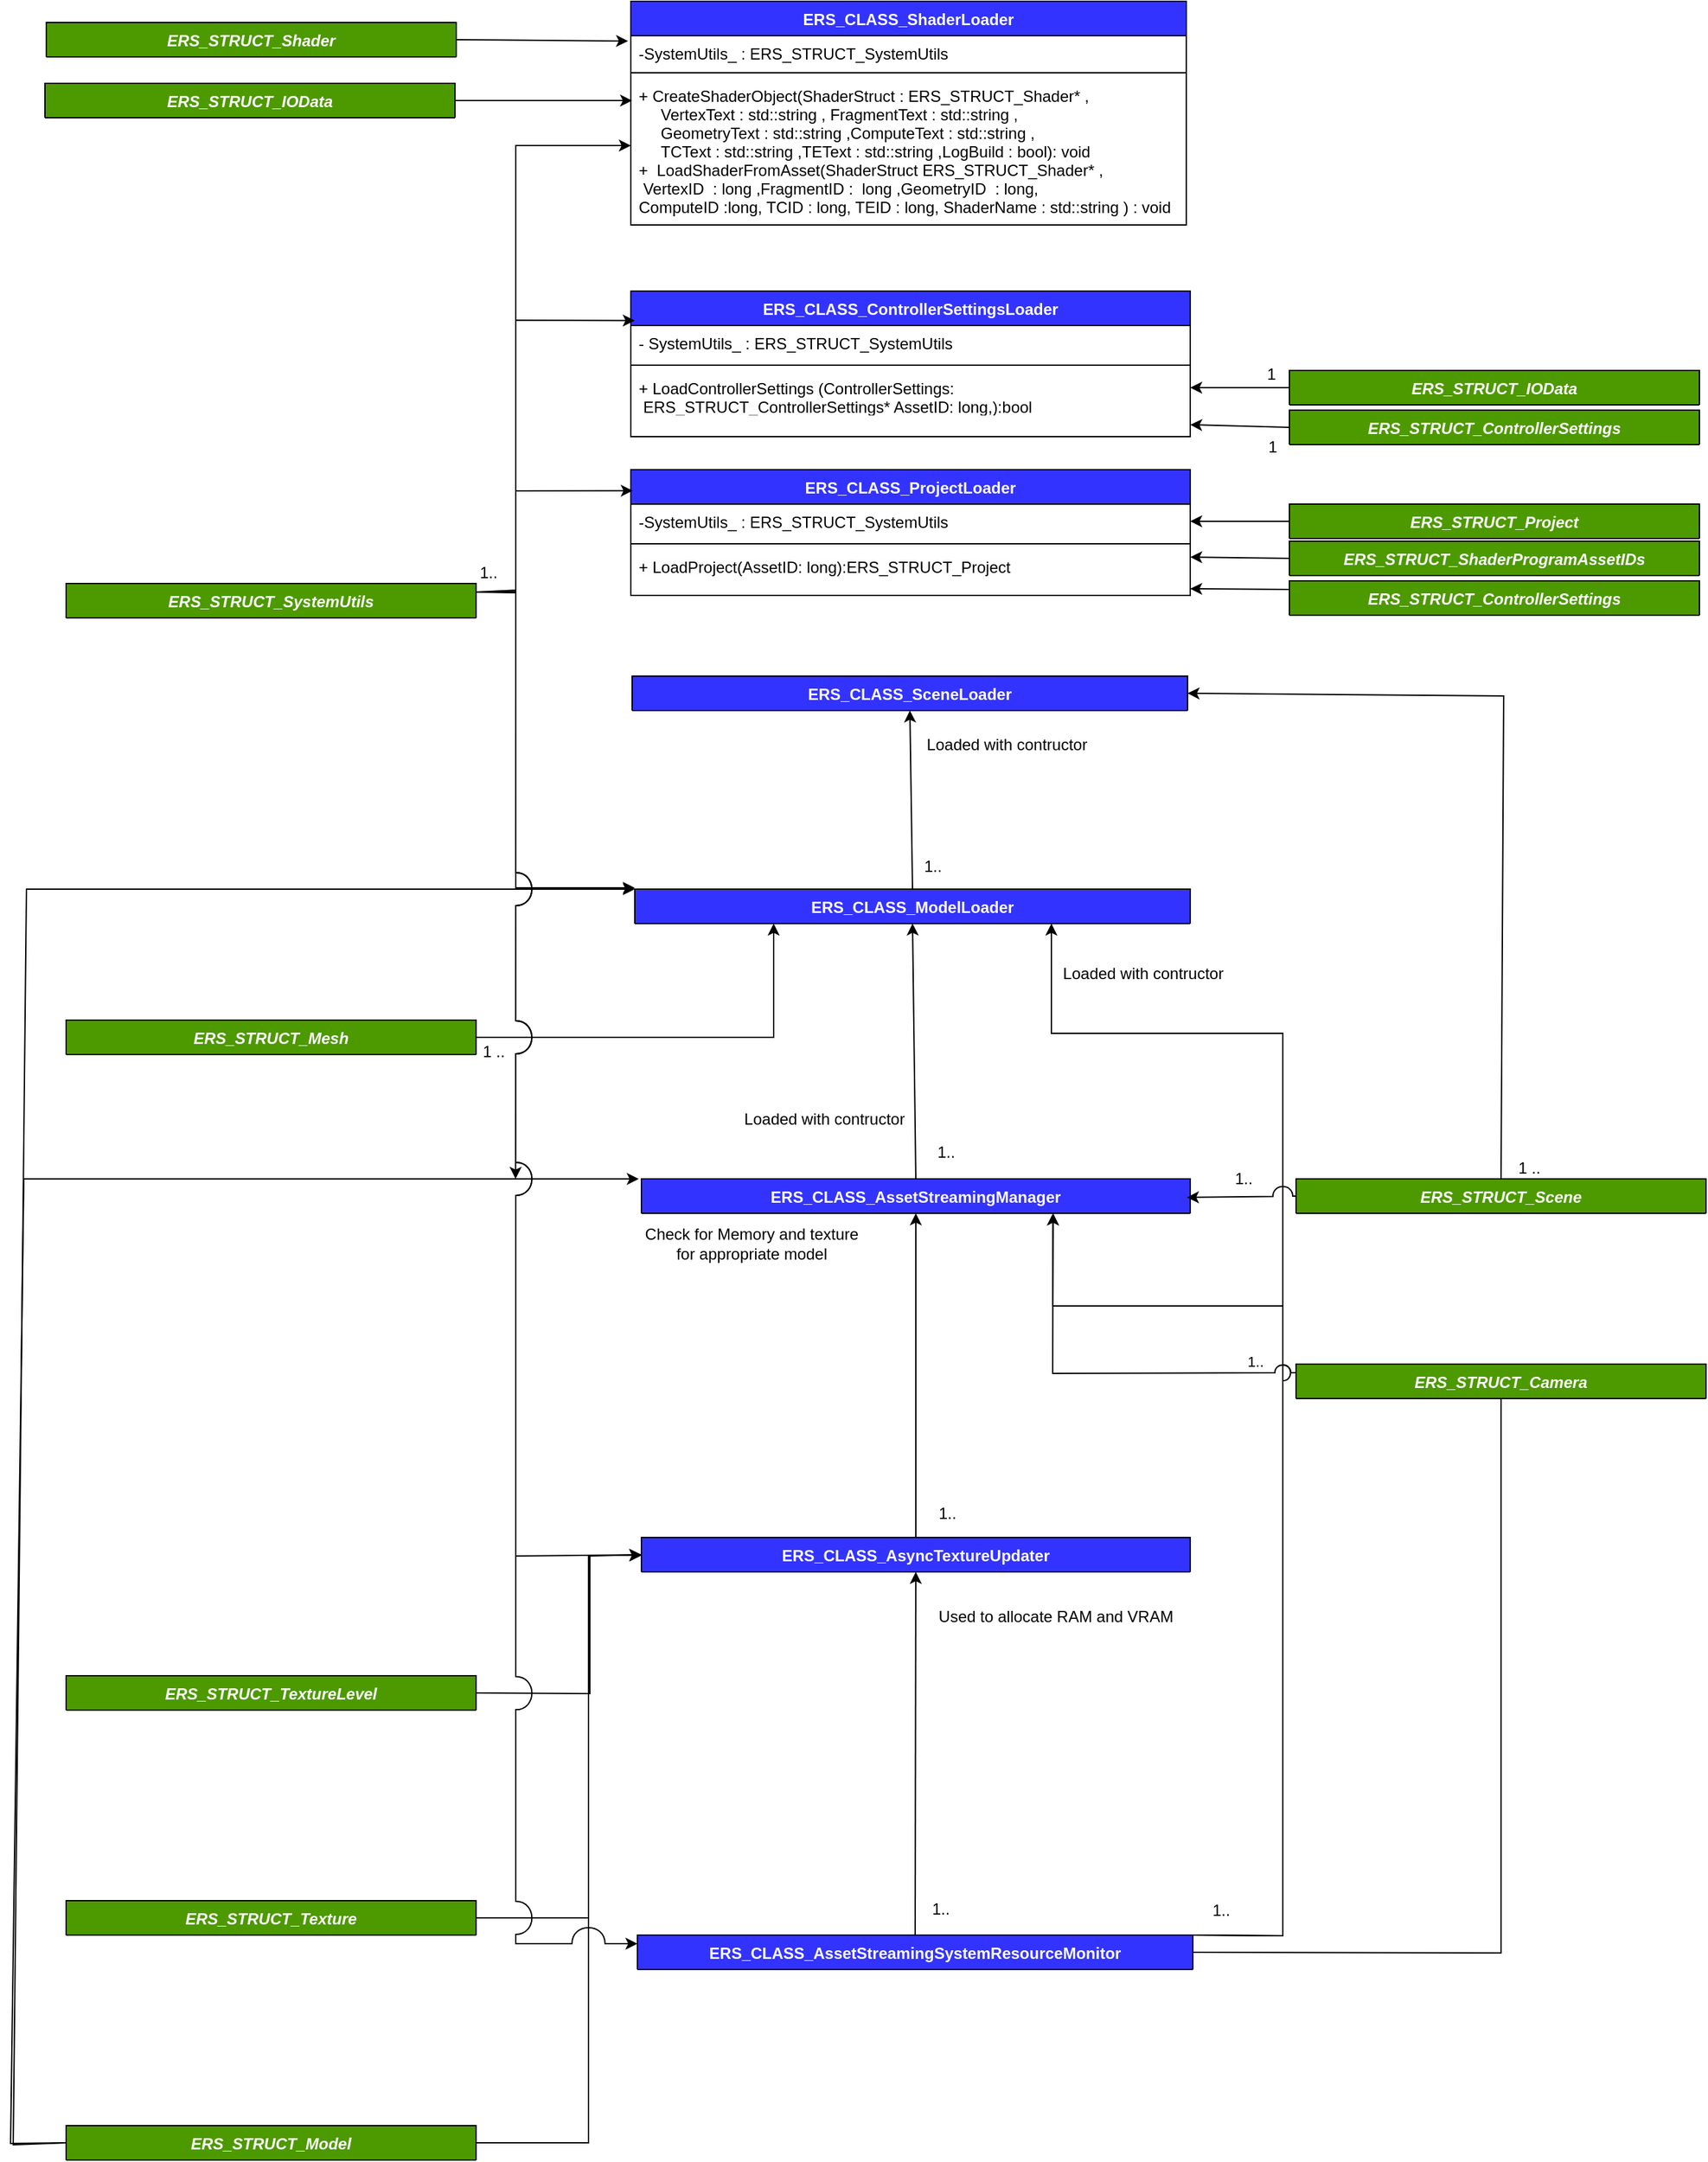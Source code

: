 <mxfile version="20.8.16" type="device"><diagram id="C5RBs43oDa-KdzZeNtuy" name="Page-1"><mxGraphModel dx="3540" dy="2039" grid="1" gridSize="1" guides="1" tooltips="1" connect="1" arrows="1" fold="1" page="1" pageScale="1" pageWidth="827" pageHeight="1169" math="0" shadow="0"><root><mxCell id="WIyWlLk6GJQsqaUBKTNV-0"/><mxCell id="WIyWlLk6GJQsqaUBKTNV-1" parent="WIyWlLk6GJQsqaUBKTNV-0"/><mxCell id="co-6TB5Vzcf5UnxPGZf6-96" style="edgeStyle=none;rounded=0;orthogonalLoop=1;jettySize=auto;html=1;exitX=1;exitY=0;exitDx=0;exitDy=0;fontColor=#ffffff;entryX=0.75;entryY=1;entryDx=0;entryDy=0;jumpStyle=arc;jumpSize=13;" edge="1" parent="WIyWlLk6GJQsqaUBKTNV-1" source="co-6TB5Vzcf5UnxPGZf6-9" target="co-6TB5Vzcf5UnxPGZf6-19"><mxGeometry relative="1" as="geometry"><mxPoint x="-560" y="-474" as="targetPoint"/><Array as="points"><mxPoint x="-640" y="302"/><mxPoint x="-640" y="-201"/><mxPoint x="-640" y="-380"/><mxPoint x="-815" y="-380"/></Array></mxGeometry></mxCell><mxCell id="co-6TB5Vzcf5UnxPGZf6-173" value="1.." style="text;html=1;align=center;verticalAlign=middle;resizable=0;points=[];autosize=1;strokeColor=none;fillColor=none;" vertex="1" parent="WIyWlLk6GJQsqaUBKTNV-1"><mxGeometry x="-921" y="-520" width="32" height="27" as="geometry"/></mxCell><mxCell id="co-6TB5Vzcf5UnxPGZf6-200" value="Loaded with contructor" style="text;html=1;align=center;verticalAlign=middle;resizable=0;points=[];autosize=1;strokeColor=none;fillColor=none;" vertex="1" parent="WIyWlLk6GJQsqaUBKTNV-1"><mxGeometry x="-919" y="-612" width="140" height="27" as="geometry"/></mxCell><mxCell id="co-6TB5Vzcf5UnxPGZf6-103" style="edgeStyle=none;rounded=0;orthogonalLoop=1;jettySize=auto;html=1;entryX=0.5;entryY=1;entryDx=0;entryDy=0;fontColor=#ffffff;exitX=0.5;exitY=0;exitDx=0;exitDy=0;" edge="1" parent="WIyWlLk6GJQsqaUBKTNV-1" source="co-6TB5Vzcf5UnxPGZf6-19" target="co-6TB5Vzcf5UnxPGZf6-23"><mxGeometry relative="1" as="geometry"><mxPoint x="-922" y="-492" as="sourcePoint"/><Array as="points"/></mxGeometry></mxCell><mxCell id="co-6TB5Vzcf5UnxPGZf6-199" value="Loaded with contructor" style="text;html=1;align=center;verticalAlign=middle;resizable=0;points=[];autosize=1;strokeColor=none;fillColor=none;" vertex="1" parent="WIyWlLk6GJQsqaUBKTNV-1"><mxGeometry x="-1057" y="-329" width="140" height="27" as="geometry"/></mxCell><mxCell id="co-6TB5Vzcf5UnxPGZf6-194" value="1.." style="text;html=1;align=center;verticalAlign=middle;resizable=0;points=[];autosize=1;strokeColor=none;fillColor=none;" vertex="1" parent="WIyWlLk6GJQsqaUBKTNV-1"><mxGeometry x="-910" y="-31" width="32" height="27" as="geometry"/></mxCell><mxCell id="co-6TB5Vzcf5UnxPGZf6-195" value="Check for Memory and texture&lt;br&gt;for appropriate model" style="text;html=1;align=center;verticalAlign=middle;resizable=0;points=[];autosize=1;strokeColor=none;fillColor=none;" vertex="1" parent="WIyWlLk6GJQsqaUBKTNV-1"><mxGeometry x="-1132" y="-242" width="180" height="42" as="geometry"/></mxCell><mxCell id="co-6TB5Vzcf5UnxPGZf6-14" value="ERS_CLASS_AsyncTextureUpdater" style="swimlane;fontStyle=1;align=center;verticalAlign=top;childLayout=stackLayout;horizontal=1;startSize=26;horizontalStack=0;resizeParent=1;resizeLast=0;collapsible=1;marginBottom=0;rounded=0;shadow=0;strokeWidth=1;fillColor=#3333FF;fontColor=#ffffff;" vertex="1" collapsed="1" parent="WIyWlLk6GJQsqaUBKTNV-1"><mxGeometry x="-1125" y="1" width="415" height="26" as="geometry"><mxRectangle x="-1125" y="1" width="430" height="910" as="alternateBounds"/></mxGeometry></mxCell><mxCell id="co-6TB5Vzcf5UnxPGZf6-15" value="- SystemUtils_ : ERS_STRUCT_SystemUtils&#10;- ResourceMonitor_ : ERS_CLASS_AssetStreamingSystemResourceMonitor* &#10;- MainThreadWindowContext_ : GLFWwindow*&#10;-  NumPusherThreads_: int&#10;-  NumLoaderThreads_: int&#10;- WorkQueueLimit_ : int&#10;- PreventDuplicateWorkItems_ : bool&#10;- PrioritizeQueueByVisualImpact_ : bool&#10;- MinRAMCutoff_ : long long unsigned int&#10;-  MinVRAMCutoff_ : long long unsigned int&#10;- TextureLoaderThreads_ : std::vector&lt;std::thread&gt;&#10;- TexturePusherThreads_ : std::vector&lt;std::thread&gt;&#10;- BlockLoaderThreads_ : std:mutex&#10;- BlockPusherThreads_ : std:mutex&#10;- StopPusherThreads_ : std::atomic_bool &#10;- StopLoaderThreads_ : std::atomic_bool &#10;- PusherThreadReady_: std::atomic_bool &#10;- LoadWorkItems : std::vector&lt;std::shared_ptr&lt;ERS_STRUCT_Model&gt;&gt;&#10;- PushWorkItems_ : std::vector&lt;std::shared_ptr&lt;ERS_STRUCT_Model&gt;&gt;   &#10;+ RAMBeingProcessed_ : std::vector&lt;bool&gt;&#10;+ VRAMBeingProcessed_ : std::vector&lt;bool&gt;&#10;+ RAMQueueString : std::string &#10;+ VRAMQueueString : std::string &#10;&#10;&#10; &#10;&#10;" style="text;align=left;verticalAlign=top;spacingLeft=4;spacingRight=4;overflow=hidden;rotatable=0;points=[[0,0.5],[1,0.5]];portConstraint=eastwest;labelBackgroundColor=default;whiteSpace=wrap;" vertex="1" parent="co-6TB5Vzcf5UnxPGZf6-14"><mxGeometry y="26" width="430" height="334" as="geometry"/></mxCell><mxCell id="co-6TB5Vzcf5UnxPGZf6-16" value="" style="line;html=1;strokeWidth=1;align=left;verticalAlign=middle;spacingTop=-1;spacingLeft=3;spacingRight=3;rotatable=0;labelPosition=right;points=[];portConstraint=eastwest;" vertex="1" parent="co-6TB5Vzcf5UnxPGZf6-14"><mxGeometry y="360" width="430" height="20" as="geometry"/></mxCell><mxCell id="co-6TB5Vzcf5UnxPGZf6-17" value="-     TexturePusherThread(Index : int) : void &#10;-     TextureLoaderThread(Index : int) : void &#10;-   FreeVRAMAllocation( &amp;Level :ERS_STRUCT_TextureLevel): void&#10;-   FreeRAMAllocation( &amp;Level :ERS_STRUCT_TextureLevel): void&#10;-  LoadImageDataRAM( TextureERS_STRUCT_Texture*, Level :int , &#10;   LogEnable :bool ) : bool &#10;-UnloadImageDataRAM( TextureERS_STRUCT_Texture*&#10;, Level :int , LogEnable :bool ) : bool &#10;- LoadImageDataVRAM( TextureERS_STRUCT_Texture*&#10;, Level :int , LogEnable :bool ) : bool &#10;- UnloadImageDataVRAM( TextureERS_STRUCT_Texture*&#10;, Level :int , LogEnable :bool ) : bool&#10;-  ProcessLoadWorkItem(Model : ERS_STRUCT_Model* ) : void&#10;-  ProcessPushWorkItem(Model : ERS_STRUCT_Model* ) : void&#10;-  SetLevelRAM(ModelERS_STRUCT_Model* , LogEnablebool ) : void&#10;-  SetLevelVRAM(ModelERS_STRUCT_Model* , LogEnablebool ) : void&#10;-  ProcessVRAMUpdate(Index:int ,Scene :ERS_STRUCT_Scene* ) : void &#10;-  ProcessRAMUpdate(Index:int ,Scene :ERS_STRUCT_Scene* ) : void &#10;+ QueuePanic() : void &#10;+ SortModels(Scene ERS_STRUCT_Scene* ) : void &#10;+ GetNumLoaderThreads() : int &#10;+  GetNumStreamerThreads() : int&#10;+  SetNumLoaderThreads(NumThreads:int ) : void &#10;+  SetNumStreamerThreads(NumThreads :int ) : void &#10;+  SetupPusherThreads() : void&#10;+ SetupLoaderThreads() : void &#10;+  TeardownPusherThreads() : void&#10;+ TeardownLoaderThreads() : void&#10;+ GetQueueLimit() : int&#10;+ SetQueueLimit(int QueueLimit) : void&#10;+GetDupeQueueEntryPrevention() : bool&#10;+ SetDupeQueueEntryPrevention(bool State) : void&#10;+ GetWorkQueuePrioritization() : bool&#10;+ SetDupeQueueEntryPreventi(bool State) : void&#10;+ GetQueuePrioritizationEnabled() : bool&#10;+ SetQueuePrioritizationEnabled(bool State) : void&#10;&#10;&#10;&#10;&#10; &#10; &#10;&#10; &#10;&#10;&#10;" style="text;align=left;verticalAlign=top;spacingLeft=4;spacingRight=4;overflow=hidden;rotatable=0;points=[[0,0.5],[1,0.5]];portConstraint=eastwest;" vertex="1" parent="co-6TB5Vzcf5UnxPGZf6-14"><mxGeometry y="380" width="430" height="530" as="geometry"/></mxCell><mxCell id="co-6TB5Vzcf5UnxPGZf6-191" value="Used to allocate RAM and VRAM" style="text;html=1;align=center;verticalAlign=middle;resizable=0;points=[];autosize=1;strokeColor=none;fillColor=none;" vertex="1" parent="WIyWlLk6GJQsqaUBKTNV-1"><mxGeometry x="-910" y="47" width="196" height="27" as="geometry"/></mxCell><mxCell id="co-6TB5Vzcf5UnxPGZf6-109" style="edgeStyle=none;rounded=0;orthogonalLoop=1;jettySize=auto;html=1;exitX=0;exitY=0.25;exitDx=0;exitDy=0;entryX=0.75;entryY=1;entryDx=0;entryDy=0;fontColor=#ffffff;startArrow=none;jumpStyle=arc;jumpSize=12;" edge="1" parent="WIyWlLk6GJQsqaUBKTNV-1" source="co-6TB5Vzcf5UnxPGZf6-62" target="co-6TB5Vzcf5UnxPGZf6-5"><mxGeometry relative="1" as="geometry"><Array as="points"><mxPoint x="-814" y="-123"/></Array></mxGeometry></mxCell><mxCell id="co-6TB5Vzcf5UnxPGZf6-181" value="1.." style="edgeLabel;html=1;align=center;verticalAlign=middle;resizable=0;points=[];" vertex="1" connectable="0" parent="co-6TB5Vzcf5UnxPGZf6-109"><mxGeometry x="-0.797" y="-9" relative="1" as="geometry"><mxPoint as="offset"/></mxGeometry></mxCell><mxCell id="co-6TB5Vzcf5UnxPGZf6-193" style="edgeStyle=none;rounded=0;orthogonalLoop=1;jettySize=auto;html=1;exitX=1;exitY=0;exitDx=0;exitDy=0;entryX=0.75;entryY=1;entryDx=0;entryDy=0;jumpStyle=arc;jumpSize=12;" edge="1" parent="WIyWlLk6GJQsqaUBKTNV-1" source="co-6TB5Vzcf5UnxPGZf6-9" target="co-6TB5Vzcf5UnxPGZf6-5"><mxGeometry relative="1" as="geometry"><Array as="points"><mxPoint x="-640" y="302"/><mxPoint x="-640" y="-174"/><mxPoint x="-814" y="-174"/></Array></mxGeometry></mxCell><mxCell id="co-6TB5Vzcf5UnxPGZf6-110" style="edgeStyle=none;rounded=0;orthogonalLoop=1;jettySize=auto;html=1;exitX=0.5;exitY=0;exitDx=0;exitDy=0;entryX=0.5;entryY=1;entryDx=0;entryDy=0;fontColor=#ffffff;" edge="1" parent="WIyWlLk6GJQsqaUBKTNV-1" source="co-6TB5Vzcf5UnxPGZf6-14" target="co-6TB5Vzcf5UnxPGZf6-5"><mxGeometry relative="1" as="geometry"/></mxCell><mxCell id="co-6TB5Vzcf5UnxPGZf6-112" style="edgeStyle=none;rounded=0;orthogonalLoop=1;jettySize=auto;html=1;exitX=0.5;exitY=0;exitDx=0;exitDy=0;fontColor=#ffffff;" edge="1" parent="WIyWlLk6GJQsqaUBKTNV-1" source="co-6TB5Vzcf5UnxPGZf6-9" target="co-6TB5Vzcf5UnxPGZf6-14"><mxGeometry relative="1" as="geometry"/></mxCell><mxCell id="co-6TB5Vzcf5UnxPGZf6-9" value="ERS_CLASS_AssetStreamingSystemResourceMonitor" style="swimlane;fontStyle=1;align=center;verticalAlign=top;childLayout=stackLayout;horizontal=1;startSize=26;horizontalStack=0;resizeParent=1;resizeLast=0;collapsible=1;marginBottom=0;rounded=0;shadow=0;strokeWidth=1;fillColor=#3333FF;fontColor=#ffffff;" vertex="1" collapsed="1" parent="WIyWlLk6GJQsqaUBKTNV-1"><mxGeometry x="-1128" y="301.5" width="420" height="26" as="geometry"><mxRectangle x="-1128" y="301.5" width="420" height="270" as="alternateBounds"/></mxGeometry></mxCell><mxCell id="co-6TB5Vzcf5UnxPGZf6-10" value="- SystemUtils_ : ERS_STRUCT_SystemUtils&#10;- BlockUpdates_ : std::mutex&#10;-  TotalSystemRAM_ : unsigned long long&#10;-  TotalSystemVRAM_ : unsigned long long&#10;-  UsedSystemRAM_ : unsigned long long&#10;-  UsedSystemVRAM_ : unsigned long long&#10;" style="text;align=left;verticalAlign=top;spacingLeft=4;spacingRight=4;overflow=hidden;rotatable=0;points=[[0,0.5],[1,0.5]];portConstraint=eastwest;labelBackgroundColor=default;" vertex="1" parent="co-6TB5Vzcf5UnxPGZf6-9"><mxGeometry y="26" width="420" height="94" as="geometry"/></mxCell><mxCell id="co-6TB5Vzcf5UnxPGZf6-11" value="" style="line;html=1;strokeWidth=1;align=left;verticalAlign=middle;spacingTop=-1;spacingLeft=3;spacingRight=3;rotatable=0;labelPosition=right;points=[];portConstraint=eastwest;" vertex="1" parent="co-6TB5Vzcf5UnxPGZf6-9"><mxGeometry y="120" width="420" height="8" as="geometry"/></mxCell><mxCell id="co-6TB5Vzcf5UnxPGZf6-12" value="+ TextureFitsInVRAMBudget( NumberBytes :unsigned long) : bool&#10;+ SetTextureVRAMBudget(NewTextureVRAMBudget :unsigned long ) : void&#10;+ AllocateTextureVRAMFromBudget(Size :unsigned long ) : void &#10;+ DeallocateTextureVRAMFromBudget(Size: unsigned long ): void &#10;+ TextureFitsInRAMBudget( NumberBytes :unsigned long) : bool&#10;+ SetTextureRAMBudget(NewTextureVRAMBudget :unsigned long ) : void&#10;+ AllocateTextureRAMFromBudget(Size :unsigned long ) : void &#10;+ DeallocateTextureRAMFromBudget(Size: unsigned long ): void &#10;+  UpdateTotals() : void&#10; " style="text;align=left;verticalAlign=top;spacingLeft=4;spacingRight=4;overflow=hidden;rotatable=0;points=[[0,0.5],[1,0.5]];portConstraint=eastwest;labelBackgroundColor=default;" vertex="1" parent="co-6TB5Vzcf5UnxPGZf6-9"><mxGeometry y="128" width="420" height="142" as="geometry"/></mxCell><mxCell id="co-6TB5Vzcf5UnxPGZf6-196" style="edgeStyle=none;rounded=0;jumpStyle=arc;jumpSize=12;orthogonalLoop=1;jettySize=auto;html=1;exitX=0.5;exitY=0;exitDx=0;exitDy=0;entryX=0.5;entryY=1;entryDx=0;entryDy=0;" edge="1" parent="WIyWlLk6GJQsqaUBKTNV-1" source="co-6TB5Vzcf5UnxPGZf6-5" target="co-6TB5Vzcf5UnxPGZf6-19"><mxGeometry relative="1" as="geometry"/></mxCell><mxCell id="co-6TB5Vzcf5UnxPGZf6-5" value="ERS_CLASS_AssetStreamingManager" style="swimlane;fontStyle=1;align=center;verticalAlign=top;childLayout=stackLayout;horizontal=1;startSize=26;horizontalStack=0;resizeParent=1;resizeLast=0;collapsible=1;marginBottom=0;rounded=0;shadow=0;strokeWidth=1;fillColor=#3333FF;fontColor=#ffffff;" vertex="1" collapsed="1" parent="WIyWlLk6GJQsqaUBKTNV-1"><mxGeometry x="-1125" y="-270" width="415" height="26" as="geometry"><mxRectangle x="-1125" y="-270" width="460" height="630" as="alternateBounds"/></mxGeometry></mxCell><mxCell id="co-6TB5Vzcf5UnxPGZf6-6" value="- CurrentScene_:  ERS_STRUCT_Scene*&#10;- HasSceneChanged_: bool&#10;- Cameras_ : std::vector&lt;ERS_STRUCT_Camera*&gt; &#10;- SystemUtils_ : ERS_STRUCT_SystemUtils* &#10;- SceneSortingThread_ : std::thread &#10;- SortingThreadMutex_ : std::mutex &#10;-  SortingThreadShouldExit_ : bool &#10;+ DistanceCutoffVRAM_ : float&#10;+ DistanceCutoffRAM_ : float&#10;+ UseQuadraticDistanceRolloff_ :bool &#10;+ QuadraticDistanceComponent_ : float &#10;+ LinearDistanceComponent_ : float&#10;+ ConstantDistanceComponent_ : float&#10;+ MinLOD_ : int&#10;+ MaxLOD_ : int&#10;+ MaxTextureResolution : int&#10;+ ResourceMonitor : std::unique_ptr&lt;ERS_CLASS_AssetStreamingSystemResourceMonitor&gt; &#10;+ AsyncTextureUpdater_ : std::unique_ptr&lt;ERS_CLASS_AsyncTextureUpdater&gt; " style="text;align=left;verticalAlign=top;spacingLeft=4;spacingRight=4;overflow=hidden;rotatable=0;points=[[0,0.5],[1,0.5]];portConstraint=eastwest;labelBackgroundColor=default;" vertex="1" parent="co-6TB5Vzcf5UnxPGZf6-5"><mxGeometry y="26" width="460" height="264" as="geometry"/></mxCell><mxCell id="co-6TB5Vzcf5UnxPGZf6-7" value="" style="line;html=1;strokeWidth=1;align=left;verticalAlign=middle;spacingTop=-1;spacingLeft=3;spacingRight=3;rotatable=0;labelPosition=right;points=[];portConstraint=eastwest;" vertex="1" parent="co-6TB5Vzcf5UnxPGZf6-5"><mxGeometry y="290" width="460" height="8" as="geometry"/></mxCell><mxCell id="co-6TB5Vzcf5UnxPGZf6-8" value="- WorkerThread() : void &#10;-  CheckHardwareLimitations(ERS_STRUCT_Scene* Scene) : void &#10;-  SortModelsByDistanceFromCamera(Scene: ERS_STRUCT_Scene* ,&#10; Camera:ERS_STRUCT_Camera*) : std::vector&lt;std::pair&lt;float, unsigned int&gt;&gt;&#10;- SortModelsByDistanceFromCameras(Scene:ERS_STRUCT_Scene*, Cameras :&#10;std::vector&lt;ERS_STRUCT_Camera*&gt;): std::vector&lt;std::vector&lt;std::pair&lt;float,  unsigned int&gt;&gt;&gt;&#10;-  CalculateCameraMaxUpdates(NumberMaxUpdates :int ,&#10;Cameras : std::vector&lt;ERS_STRUCT_Camera*&gt; ) : std::map&lt;unsigned int, int&gt; &#10;- CreateListOfModelsToLoadNextLevelToVRAM( CameraUpdatesQuota:std::map&lt;unsigned int,&#10; int&gt;,Scene : ERS_STRUCT_Scene* ,DistancesFromCamera : std::vector&lt;std::map&lt;float, unsigned int&gt;&gt; &#10;):  std::vector&lt;ERS_STRUCT_Model*&gt;   &#10;- CreateListOfModelsToLoadNextLevelToRAM( CameraUpdatesQuota:std::map&lt;unsigned int,&#10; int&gt;,Scene : ERS_STRUCT_Scene* ,DistancesFromCamera : std::vector&lt;std::map&lt;float, unsigned int&gt;&gt; &#10;):  std::vector&lt;ERS_STRUCT_Model*&gt;   &#10;- SortSceneModels( CameraUpdatesQuota :std::map&lt;unsigned int, int&gt;&#10;,std::vector&lt;std::vector&lt;std::pair&lt;float,  DistancesFromCameraunsigned int&gt;&gt;&gt;&#10;,Scene :ERS_STRUCT_Scene* ) : void &#10;+  SetupTextureStreamer( Window:GLFWwindow*) : void&#10;+  SetCurrentScene( CurrentScene :ERS_STRUCT_Scene*) : void &#10;+  PreloadScene(Scene :ERS_STRUCT_Scene* ) : void &#10;+  SetCameraStructs( Cameras : std::vector&lt;ERS_STRUCT_Camera*&gt;) : void &#10;+  UpdateSceneStreamingQueue( Scene :ERS_STRUCT_Scene*&#10;,  Cameras :std::vector&lt;ERS_STRUCT_Camera*&gt;) : void &#10;&#10;&#10;&#10;&#10;&#10;&#10;" style="text;align=left;verticalAlign=top;spacingLeft=4;spacingRight=4;overflow=hidden;rotatable=0;points=[[0,0.5],[1,0.5]];portConstraint=eastwest;labelBackgroundColor=default;" vertex="1" parent="co-6TB5Vzcf5UnxPGZf6-5"><mxGeometry y="298" width="460" height="332" as="geometry"/></mxCell><mxCell id="zkfFHV4jXpPFQw0GAbJ--0" value="ERS_CLASS_ControllerSettingsLoader" style="swimlane;fontStyle=1;align=center;verticalAlign=top;childLayout=stackLayout;horizontal=1;startSize=26;horizontalStack=0;resizeParent=1;resizeLast=0;collapsible=1;marginBottom=0;rounded=0;shadow=0;strokeWidth=1;fillColor=#3333FF;fontColor=#ffffff;" parent="WIyWlLk6GJQsqaUBKTNV-1" vertex="1"><mxGeometry x="-1133" y="-941" width="423" height="110" as="geometry"><mxRectangle y="105" width="280" height="26" as="alternateBounds"/></mxGeometry></mxCell><mxCell id="zkfFHV4jXpPFQw0GAbJ--1" value="- SystemUtils_ : ERS_STRUCT_SystemUtils" style="text;align=left;verticalAlign=top;spacingLeft=4;spacingRight=4;overflow=hidden;rotatable=0;points=[[0,0.5],[1,0.5]];portConstraint=eastwest;" parent="zkfFHV4jXpPFQw0GAbJ--0" vertex="1"><mxGeometry y="26" width="423" height="26" as="geometry"/></mxCell><mxCell id="zkfFHV4jXpPFQw0GAbJ--4" value="" style="line;html=1;strokeWidth=1;align=left;verticalAlign=middle;spacingTop=-1;spacingLeft=3;spacingRight=3;rotatable=0;labelPosition=right;points=[];portConstraint=eastwest;" parent="zkfFHV4jXpPFQw0GAbJ--0" vertex="1"><mxGeometry y="52" width="423" height="8" as="geometry"/></mxCell><mxCell id="zkfFHV4jXpPFQw0GAbJ--5" value="+ LoadControllerSettings (ControllerSettings:&#10; ERS_STRUCT_ControllerSettings* AssetID: long,):bool" style="text;align=left;verticalAlign=top;spacingLeft=4;spacingRight=4;overflow=hidden;rotatable=0;points=[[0,0.5],[1,0.5]];portConstraint=eastwest;" parent="zkfFHV4jXpPFQw0GAbJ--0" vertex="1"><mxGeometry y="60" width="423" height="30" as="geometry"/></mxCell><mxCell id="co-6TB5Vzcf5UnxPGZf6-1" value="ERS_CLASS_ProjectLoader" style="swimlane;fontStyle=1;align=center;verticalAlign=top;childLayout=stackLayout;horizontal=1;startSize=26;horizontalStack=0;resizeParent=1;resizeLast=0;collapsible=1;marginBottom=0;rounded=0;shadow=0;strokeWidth=1;fillColor=#3333FF;fontColor=#ffffff;" vertex="1" parent="WIyWlLk6GJQsqaUBKTNV-1"><mxGeometry x="-1133" y="-806" width="423" height="95" as="geometry"><mxRectangle x="557" y="130" width="270" height="26" as="alternateBounds"/></mxGeometry></mxCell><mxCell id="co-6TB5Vzcf5UnxPGZf6-2" value="-SystemUtils_ : ERS_STRUCT_SystemUtils" style="text;align=left;verticalAlign=top;spacingLeft=4;spacingRight=4;overflow=hidden;rotatable=0;points=[[0,0.5],[1,0.5]];portConstraint=eastwest;labelBackgroundColor=default;" vertex="1" parent="co-6TB5Vzcf5UnxPGZf6-1"><mxGeometry y="26" width="423" height="26" as="geometry"/></mxCell><mxCell id="co-6TB5Vzcf5UnxPGZf6-3" value="" style="line;html=1;strokeWidth=1;align=left;verticalAlign=middle;spacingTop=-1;spacingLeft=3;spacingRight=3;rotatable=0;labelPosition=right;points=[];portConstraint=eastwest;" vertex="1" parent="co-6TB5Vzcf5UnxPGZf6-1"><mxGeometry y="52" width="423" height="8" as="geometry"/></mxCell><mxCell id="co-6TB5Vzcf5UnxPGZf6-4" value="+ LoadProject(AssetID: long):ERS_STRUCT_Project" style="text;align=left;verticalAlign=top;spacingLeft=4;spacingRight=4;overflow=hidden;rotatable=0;points=[[0,0.5],[1,0.5]];portConstraint=eastwest;labelBackgroundColor=#fefefe;" vertex="1" parent="co-6TB5Vzcf5UnxPGZf6-1"><mxGeometry y="60" width="423" height="20" as="geometry"/></mxCell><mxCell id="co-6TB5Vzcf5UnxPGZf6-27" value="ERS_CLASS_ShaderLoader" style="swimlane;fontStyle=1;align=center;verticalAlign=top;childLayout=stackLayout;horizontal=1;startSize=26;horizontalStack=0;resizeParent=1;resizeLast=0;collapsible=1;marginBottom=0;rounded=0;shadow=0;strokeWidth=1;fillColor=#3333FF;fontColor=#ffffff;" vertex="1" parent="WIyWlLk6GJQsqaUBKTNV-1"><mxGeometry x="-1133" y="-1160" width="420" height="169" as="geometry"><mxRectangle x="-1133" y="-1160" width="245" height="26" as="alternateBounds"/></mxGeometry></mxCell><mxCell id="co-6TB5Vzcf5UnxPGZf6-28" value="-SystemUtils_ : ERS_STRUCT_SystemUtils " style="text;align=left;verticalAlign=top;spacingLeft=4;spacingRight=4;overflow=hidden;rotatable=0;points=[[0,0.5],[1,0.5]];portConstraint=eastwest;labelBackgroundColor=default;" vertex="1" parent="co-6TB5Vzcf5UnxPGZf6-27"><mxGeometry y="26" width="420" height="24" as="geometry"/></mxCell><mxCell id="co-6TB5Vzcf5UnxPGZf6-29" value="" style="line;html=1;strokeWidth=1;align=left;verticalAlign=middle;spacingTop=-1;spacingLeft=3;spacingRight=3;rotatable=0;labelPosition=right;points=[];portConstraint=eastwest;" vertex="1" parent="co-6TB5Vzcf5UnxPGZf6-27"><mxGeometry y="50" width="420" height="8" as="geometry"/></mxCell><mxCell id="co-6TB5Vzcf5UnxPGZf6-30" value="+ CreateShaderObject(ShaderStruct : ERS_STRUCT_Shader* , &#10;     VertexText : std::string , FragmentText : std::string , &#10;     GeometryText : std::string ,ComputeText : std::string , &#10;     TCText : std::string ,TEText : std::string ,LogBuild : bool): void &#10;+  LoadShaderFromAsset(ShaderStruct ERS_STRUCT_Shader* , &#10; VertexID  : long ,FragmentID :  long ,GeometryID  : long, &#10;ComputeID :long, TCID : long, TEID : long, ShaderName : std::string ) : void &#10;" style="text;align=left;verticalAlign=top;spacingLeft=4;spacingRight=4;overflow=hidden;rotatable=0;points=[[0,0.5],[1,0.5]];portConstraint=eastwest;labelBackgroundColor=default;" vertex="1" parent="co-6TB5Vzcf5UnxPGZf6-27"><mxGeometry y="58" width="420" height="102" as="geometry"/></mxCell><mxCell id="co-6TB5Vzcf5UnxPGZf6-100" style="edgeStyle=none;rounded=0;orthogonalLoop=1;jettySize=auto;html=1;exitX=1;exitY=0.25;exitDx=0;exitDy=0;entryX=0;entryY=0.5;entryDx=0;entryDy=0;fontColor=#ffffff;" edge="1" parent="WIyWlLk6GJQsqaUBKTNV-1" source="co-6TB5Vzcf5UnxPGZf6-36" target="co-6TB5Vzcf5UnxPGZf6-30"><mxGeometry relative="1" as="geometry"><Array as="points"><mxPoint x="-1220" y="-714"/><mxPoint x="-1220" y="-880"/><mxPoint x="-1220" y="-1051"/></Array></mxGeometry></mxCell><mxCell id="co-6TB5Vzcf5UnxPGZf6-115" style="edgeStyle=none;rounded=0;orthogonalLoop=1;jettySize=auto;html=1;exitX=1;exitY=0.25;exitDx=0;exitDy=0;entryX=0.007;entryY=-0.143;entryDx=0;entryDy=0;entryPerimeter=0;fontColor=#ffffff;" edge="1" parent="WIyWlLk6GJQsqaUBKTNV-1" source="co-6TB5Vzcf5UnxPGZf6-36" target="zkfFHV4jXpPFQw0GAbJ--1"><mxGeometry relative="1" as="geometry"><Array as="points"><mxPoint x="-1220" y="-715"/><mxPoint x="-1220" y="-919"/></Array></mxGeometry></mxCell><mxCell id="co-6TB5Vzcf5UnxPGZf6-121" style="edgeStyle=none;rounded=0;jumpStyle=none;jumpSize=25;orthogonalLoop=1;jettySize=auto;html=1;exitX=1;exitY=0.25;exitDx=0;exitDy=0;entryX=-0.131;entryY=0.162;entryDx=0;entryDy=0;entryPerimeter=0;fontColor=#ffffff;" edge="1" parent="WIyWlLk6GJQsqaUBKTNV-1" source="co-6TB5Vzcf5UnxPGZf6-36"><mxGeometry relative="1" as="geometry"><mxPoint x="-1131.55" y="-790.14" as="targetPoint"/><Array as="points"><mxPoint x="-1220" y="-713"/><mxPoint x="-1220" y="-790"/></Array></mxGeometry></mxCell><mxCell id="co-6TB5Vzcf5UnxPGZf6-36" value="ERS_STRUCT_SystemUtils" style="swimlane;fontStyle=3;align=center;verticalAlign=top;childLayout=stackLayout;horizontal=1;startSize=26;horizontalStack=0;resizeParent=1;resizeLast=0;collapsible=1;marginBottom=0;rounded=0;shadow=0;strokeWidth=1;fillColor=#4D9900;fontColor=#ffffff;" vertex="1" collapsed="1" parent="WIyWlLk6GJQsqaUBKTNV-1"><mxGeometry x="-1560" y="-720" width="310" height="26" as="geometry"><mxRectangle x="280" y="10" width="310" height="40" as="alternateBounds"/></mxGeometry></mxCell><mxCell id="co-6TB5Vzcf5UnxPGZf6-38" value="" style="line;html=1;strokeWidth=1;align=left;verticalAlign=middle;spacingTop=-1;spacingLeft=3;spacingRight=3;rotatable=0;labelPosition=right;points=[];portConstraint=eastwest;" vertex="1" parent="co-6TB5Vzcf5UnxPGZf6-36"><mxGeometry y="26" width="310" height="8" as="geometry"/></mxCell><mxCell id="co-6TB5Vzcf5UnxPGZf6-93" style="edgeStyle=none;rounded=0;orthogonalLoop=1;jettySize=auto;html=1;exitX=1;exitY=0.5;exitDx=0;exitDy=0;fontColor=#ffffff;" edge="1" parent="WIyWlLk6GJQsqaUBKTNV-1" source="co-6TB5Vzcf5UnxPGZf6-64"><mxGeometry relative="1" as="geometry"><mxPoint x="-1224" y="458.5" as="sourcePoint"/><mxPoint x="-1125" y="14.5" as="targetPoint"/><Array as="points"><mxPoint x="-1165" y="458.5"/><mxPoint x="-1165" y="14.5"/></Array></mxGeometry></mxCell><mxCell id="co-6TB5Vzcf5UnxPGZf6-105" style="edgeStyle=none;rounded=0;orthogonalLoop=1;jettySize=auto;html=1;exitX=0;exitY=0.5;exitDx=0;exitDy=0;entryX=0;entryY=0;entryDx=0;entryDy=0;fontColor=#ffffff;" edge="1" parent="WIyWlLk6GJQsqaUBKTNV-1" source="co-6TB5Vzcf5UnxPGZf6-64" target="co-6TB5Vzcf5UnxPGZf6-19"><mxGeometry relative="1" as="geometry"><Array as="points"><mxPoint x="-1600" y="460"/><mxPoint x="-1590" y="-489"/></Array></mxGeometry></mxCell><mxCell id="co-6TB5Vzcf5UnxPGZf6-111" style="edgeStyle=none;rounded=0;orthogonalLoop=1;jettySize=auto;html=1;exitX=0;exitY=0.5;exitDx=0;exitDy=0;entryX=0;entryY=0;entryDx=0;entryDy=0;fontColor=#ffffff;" edge="1" parent="WIyWlLk6GJQsqaUBKTNV-1"><mxGeometry relative="1" as="geometry"><mxPoint x="-1562" y="458.5" as="sourcePoint"/><mxPoint x="-1127" y="-270" as="targetPoint"/><Array as="points"><mxPoint x="-1602" y="459"/><mxPoint x="-1592" y="-270"/></Array></mxGeometry></mxCell><mxCell id="co-6TB5Vzcf5UnxPGZf6-64" value="ERS_STRUCT_Model" style="swimlane;fontStyle=3;align=center;verticalAlign=top;childLayout=stackLayout;horizontal=1;startSize=26;horizontalStack=0;resizeParent=1;resizeLast=0;collapsible=1;marginBottom=0;rounded=0;shadow=0;strokeWidth=1;fillColor=#4D9900;fontColor=#ffffff;" vertex="1" collapsed="1" parent="WIyWlLk6GJQsqaUBKTNV-1"><mxGeometry x="-1560" y="445.5" width="310" height="26" as="geometry"><mxRectangle x="280" y="10" width="310" height="40" as="alternateBounds"/></mxGeometry></mxCell><mxCell id="co-6TB5Vzcf5UnxPGZf6-65" value="" style="line;html=1;strokeWidth=1;align=left;verticalAlign=middle;spacingTop=-1;spacingLeft=3;spacingRight=3;rotatable=0;labelPosition=right;points=[];portConstraint=eastwest;" vertex="1" parent="co-6TB5Vzcf5UnxPGZf6-64"><mxGeometry y="26" width="310" height="8" as="geometry"/></mxCell><mxCell id="co-6TB5Vzcf5UnxPGZf6-66" value="ERS_STRUCT_Project" style="swimlane;fontStyle=3;align=center;verticalAlign=top;childLayout=stackLayout;horizontal=1;startSize=26;horizontalStack=0;resizeParent=1;resizeLast=0;collapsible=1;marginBottom=0;rounded=0;shadow=0;strokeWidth=1;fillColor=#4D9900;fontColor=#ffffff;" vertex="1" collapsed="1" parent="WIyWlLk6GJQsqaUBKTNV-1"><mxGeometry x="-635" y="-780" width="310" height="26" as="geometry"><mxRectangle x="280" y="10" width="310" height="40" as="alternateBounds"/></mxGeometry></mxCell><mxCell id="co-6TB5Vzcf5UnxPGZf6-67" value="" style="line;html=1;strokeWidth=1;align=left;verticalAlign=middle;spacingTop=-1;spacingLeft=3;spacingRight=3;rotatable=0;labelPosition=right;points=[];portConstraint=eastwest;" vertex="1" parent="co-6TB5Vzcf5UnxPGZf6-66"><mxGeometry y="26" width="310" height="8" as="geometry"/></mxCell><mxCell id="co-6TB5Vzcf5UnxPGZf6-204" style="edgeStyle=none;rounded=0;jumpStyle=arc;jumpSize=12;orthogonalLoop=1;jettySize=auto;html=1;exitX=1;exitY=0.5;exitDx=0;exitDy=0;entryX=-0.005;entryY=0.167;entryDx=0;entryDy=0;entryPerimeter=0;" edge="1" parent="WIyWlLk6GJQsqaUBKTNV-1" source="co-6TB5Vzcf5UnxPGZf6-68" target="co-6TB5Vzcf5UnxPGZf6-28"><mxGeometry relative="1" as="geometry"/></mxCell><mxCell id="co-6TB5Vzcf5UnxPGZf6-68" value="ERS_STRUCT_Shader" style="swimlane;fontStyle=3;align=center;verticalAlign=top;childLayout=stackLayout;horizontal=1;startSize=26;horizontalStack=0;resizeParent=1;resizeLast=0;collapsible=1;marginBottom=0;rounded=0;shadow=0;strokeWidth=1;fillColor=#4D9900;fontColor=#ffffff;" vertex="1" collapsed="1" parent="WIyWlLk6GJQsqaUBKTNV-1"><mxGeometry x="-1575" y="-1144" width="310" height="26" as="geometry"><mxRectangle x="280" y="10" width="310" height="40" as="alternateBounds"/></mxGeometry></mxCell><mxCell id="co-6TB5Vzcf5UnxPGZf6-69" value="" style="line;html=1;strokeWidth=1;align=left;verticalAlign=middle;spacingTop=-1;spacingLeft=3;spacingRight=3;rotatable=0;labelPosition=right;points=[];portConstraint=eastwest;" vertex="1" parent="co-6TB5Vzcf5UnxPGZf6-68"><mxGeometry y="26" width="310" height="8" as="geometry"/></mxCell><mxCell id="co-6TB5Vzcf5UnxPGZf6-92" style="edgeStyle=none;rounded=0;orthogonalLoop=1;jettySize=auto;html=1;exitX=1;exitY=0.5;exitDx=0;exitDy=0;fontColor=#ffffff;" edge="1" parent="WIyWlLk6GJQsqaUBKTNV-1" source="co-6TB5Vzcf5UnxPGZf6-71"><mxGeometry relative="1" as="geometry"><mxPoint x="-1125" y="14.5" as="targetPoint"/><Array as="points"><mxPoint x="-1165" y="288.5"/><mxPoint x="-1165" y="14.5"/></Array></mxGeometry></mxCell><mxCell id="co-6TB5Vzcf5UnxPGZf6-71" value="ERS_STRUCT_Texture" style="swimlane;fontStyle=3;align=center;verticalAlign=top;childLayout=stackLayout;horizontal=1;startSize=26;horizontalStack=0;resizeParent=1;resizeLast=0;collapsible=1;marginBottom=0;rounded=0;shadow=0;strokeWidth=1;fillColor=#4D9900;fontColor=#ffffff;" vertex="1" collapsed="1" parent="WIyWlLk6GJQsqaUBKTNV-1"><mxGeometry x="-1560" y="275.5" width="310" height="26" as="geometry"><mxRectangle x="280" y="10" width="310" height="40" as="alternateBounds"/></mxGeometry></mxCell><mxCell id="co-6TB5Vzcf5UnxPGZf6-72" value="" style="line;html=1;strokeWidth=1;align=left;verticalAlign=middle;spacingTop=-1;spacingLeft=3;spacingRight=3;rotatable=0;labelPosition=right;points=[];portConstraint=eastwest;" vertex="1" parent="co-6TB5Vzcf5UnxPGZf6-71"><mxGeometry y="26" width="310" height="8" as="geometry"/></mxCell><mxCell id="co-6TB5Vzcf5UnxPGZf6-91" style="edgeStyle=none;rounded=0;orthogonalLoop=1;jettySize=auto;html=1;exitX=1;exitY=0.5;exitDx=0;exitDy=0;fontColor=#ffffff;entryX=0.25;entryY=1;entryDx=0;entryDy=0;" edge="1" parent="WIyWlLk6GJQsqaUBKTNV-1" source="co-6TB5Vzcf5UnxPGZf6-73" target="co-6TB5Vzcf5UnxPGZf6-19"><mxGeometry relative="1" as="geometry"><mxPoint x="-1140" y="-377" as="targetPoint"/><Array as="points"><mxPoint x="-1025" y="-377"/></Array></mxGeometry></mxCell><mxCell id="co-6TB5Vzcf5UnxPGZf6-73" value="ERS_STRUCT_Mesh" style="swimlane;fontStyle=3;align=center;verticalAlign=top;childLayout=stackLayout;horizontal=1;startSize=26;horizontalStack=0;resizeParent=1;resizeLast=0;collapsible=1;marginBottom=0;rounded=0;shadow=0;strokeWidth=1;fillColor=#4D9900;fontColor=#ffffff;" vertex="1" collapsed="1" parent="WIyWlLk6GJQsqaUBKTNV-1"><mxGeometry x="-1560" y="-390" width="310" height="26" as="geometry"><mxRectangle x="280" y="10" width="310" height="40" as="alternateBounds"/></mxGeometry></mxCell><mxCell id="co-6TB5Vzcf5UnxPGZf6-74" value="" style="line;html=1;strokeWidth=1;align=left;verticalAlign=middle;spacingTop=-1;spacingLeft=3;spacingRight=3;rotatable=0;labelPosition=right;points=[];portConstraint=eastwest;" vertex="1" parent="co-6TB5Vzcf5UnxPGZf6-73"><mxGeometry y="26" width="310" height="8" as="geometry"/></mxCell><mxCell id="co-6TB5Vzcf5UnxPGZf6-89" style="edgeStyle=none;rounded=0;orthogonalLoop=1;jettySize=auto;html=1;exitX=0;exitY=0.5;exitDx=0;exitDy=0;entryX=0.994;entryY=0.536;entryDx=0;entryDy=0;entryPerimeter=0;fontColor=#ffffff;jumpStyle=arc;jumpSize=15;" edge="1" parent="WIyWlLk6GJQsqaUBKTNV-1" source="co-6TB5Vzcf5UnxPGZf6-75" target="co-6TB5Vzcf5UnxPGZf6-6"><mxGeometry relative="1" as="geometry"/></mxCell><mxCell id="co-6TB5Vzcf5UnxPGZf6-104" style="edgeStyle=none;rounded=0;orthogonalLoop=1;jettySize=auto;html=1;entryX=1;entryY=0.5;entryDx=0;entryDy=0;fontColor=#ffffff;exitX=0.5;exitY=0;exitDx=0;exitDy=0;" edge="1" parent="WIyWlLk6GJQsqaUBKTNV-1" source="co-6TB5Vzcf5UnxPGZf6-75" target="co-6TB5Vzcf5UnxPGZf6-26"><mxGeometry relative="1" as="geometry"><Array as="points"><mxPoint x="-473" y="-635"/></Array></mxGeometry></mxCell><mxCell id="co-6TB5Vzcf5UnxPGZf6-75" value="ERS_STRUCT_Scene" style="swimlane;fontStyle=3;align=center;verticalAlign=top;childLayout=stackLayout;horizontal=1;startSize=26;horizontalStack=0;resizeParent=1;resizeLast=0;collapsible=1;marginBottom=0;rounded=0;shadow=0;strokeWidth=1;fillColor=#4D9900;fontColor=#ffffff;" vertex="1" collapsed="1" parent="WIyWlLk6GJQsqaUBKTNV-1"><mxGeometry x="-630" y="-270" width="310" height="26" as="geometry"><mxRectangle x="-630" y="-270" width="310" height="40" as="alternateBounds"/></mxGeometry></mxCell><mxCell id="co-6TB5Vzcf5UnxPGZf6-76" value="" style="line;html=1;strokeWidth=1;align=left;verticalAlign=middle;spacingTop=-1;spacingLeft=3;spacingRight=3;rotatable=0;labelPosition=right;points=[];portConstraint=eastwest;" vertex="1" parent="co-6TB5Vzcf5UnxPGZf6-75"><mxGeometry y="26" width="310" height="8" as="geometry"/></mxCell><mxCell id="co-6TB5Vzcf5UnxPGZf6-77" value="ERS_STRUCT_ControllerSettings" style="swimlane;fontStyle=3;align=center;verticalAlign=top;childLayout=stackLayout;horizontal=1;startSize=26;horizontalStack=0;resizeParent=1;resizeLast=0;collapsible=1;marginBottom=0;rounded=0;shadow=0;strokeWidth=1;fillColor=#4D9900;fontColor=#ffffff;" vertex="1" collapsed="1" parent="WIyWlLk6GJQsqaUBKTNV-1"><mxGeometry x="-635" y="-851" width="310" height="26" as="geometry"><mxRectangle x="280" y="10" width="310" height="40" as="alternateBounds"/></mxGeometry></mxCell><mxCell id="co-6TB5Vzcf5UnxPGZf6-78" value="" style="line;html=1;strokeWidth=1;align=left;verticalAlign=middle;spacingTop=-1;spacingLeft=3;spacingRight=3;rotatable=0;labelPosition=right;points=[];portConstraint=eastwest;" vertex="1" parent="co-6TB5Vzcf5UnxPGZf6-77"><mxGeometry y="26" width="310" height="8" as="geometry"/></mxCell><mxCell id="co-6TB5Vzcf5UnxPGZf6-86" style="edgeStyle=none;rounded=0;orthogonalLoop=1;jettySize=auto;html=1;exitX=0;exitY=0.5;exitDx=0;exitDy=0;fontColor=#ffffff;" edge="1" parent="WIyWlLk6GJQsqaUBKTNV-1" source="co-6TB5Vzcf5UnxPGZf6-66" target="co-6TB5Vzcf5UnxPGZf6-2"><mxGeometry relative="1" as="geometry"/></mxCell><mxCell id="co-6TB5Vzcf5UnxPGZf6-87" style="edgeStyle=none;rounded=0;orthogonalLoop=1;jettySize=auto;html=1;exitX=0;exitY=0.5;exitDx=0;exitDy=0;fontColor=#ffffff;" edge="1" parent="WIyWlLk6GJQsqaUBKTNV-1" source="co-6TB5Vzcf5UnxPGZf6-77"><mxGeometry relative="1" as="geometry"><mxPoint x="-710" y="-840" as="targetPoint"/><mxPoint x="-640" y="-880.647" as="sourcePoint"/></mxGeometry></mxCell><mxCell id="co-6TB5Vzcf5UnxPGZf6-113" style="edgeStyle=none;rounded=0;orthogonalLoop=1;jettySize=auto;html=1;exitX=1;exitY=0.5;exitDx=0;exitDy=0;entryX=0;entryY=0.5;entryDx=0;entryDy=0;fontColor=#ffffff;" edge="1" parent="WIyWlLk6GJQsqaUBKTNV-1" source="co-6TB5Vzcf5UnxPGZf6-107" target="co-6TB5Vzcf5UnxPGZf6-14"><mxGeometry relative="1" as="geometry"><mxPoint x="-1219" y="118.5" as="sourcePoint"/><mxPoint x="-1129" y="8.5" as="targetPoint"/><Array as="points"><mxPoint x="-1164" y="119"/><mxPoint x="-1164" y="15"/></Array></mxGeometry></mxCell><mxCell id="co-6TB5Vzcf5UnxPGZf6-107" value="ERS_STRUCT_TextureLevel" style="swimlane;fontStyle=3;align=center;verticalAlign=top;childLayout=stackLayout;horizontal=1;startSize=26;horizontalStack=0;resizeParent=1;resizeLast=0;collapsible=1;marginBottom=0;rounded=0;shadow=0;strokeWidth=1;fillColor=#4D9900;fontColor=#ffffff;" vertex="1" collapsed="1" parent="WIyWlLk6GJQsqaUBKTNV-1"><mxGeometry x="-1560" y="105.5" width="310" height="26" as="geometry"><mxRectangle x="280" y="10" width="310" height="40" as="alternateBounds"/></mxGeometry></mxCell><mxCell id="co-6TB5Vzcf5UnxPGZf6-108" value="" style="line;html=1;strokeWidth=1;align=left;verticalAlign=middle;spacingTop=-1;spacingLeft=3;spacingRight=3;rotatable=0;labelPosition=right;points=[];portConstraint=eastwest;" vertex="1" parent="co-6TB5Vzcf5UnxPGZf6-107"><mxGeometry y="26" width="310" height="8" as="geometry"/></mxCell><mxCell id="co-6TB5Vzcf5UnxPGZf6-117" style="edgeStyle=none;rounded=0;orthogonalLoop=1;jettySize=auto;html=1;exitX=0;exitY=0.5;exitDx=0;exitDy=0;exitPerimeter=0;fontColor=#ffffff;" edge="1" parent="WIyWlLk6GJQsqaUBKTNV-1"><mxGeometry relative="1" as="geometry"><mxPoint x="-1130" y="-490" as="targetPoint"/><mxPoint x="-1220" y="-715" as="sourcePoint"/><Array as="points"><mxPoint x="-1220" y="-490"/></Array></mxGeometry></mxCell><mxCell id="co-6TB5Vzcf5UnxPGZf6-119" style="edgeStyle=none;rounded=0;jumpStyle=arc;jumpSize=25;orthogonalLoop=1;jettySize=auto;html=1;exitX=0;exitY=0.5;exitDx=0;exitDy=0;exitPerimeter=0;fontColor=#ffffff;entryX=0;entryY=0.5;entryDx=0;entryDy=0;" edge="1" parent="WIyWlLk6GJQsqaUBKTNV-1" target="co-6TB5Vzcf5UnxPGZf6-14"><mxGeometry relative="1" as="geometry"><mxPoint x="-1230" y="20" as="targetPoint"/><mxPoint x="-1220" y="-715" as="sourcePoint"/><Array as="points"><mxPoint x="-1220" y="15"/></Array></mxGeometry></mxCell><mxCell id="co-6TB5Vzcf5UnxPGZf6-120" style="edgeStyle=none;rounded=0;jumpStyle=arc;jumpSize=25;orthogonalLoop=1;jettySize=auto;html=1;exitX=0;exitY=0.5;exitDx=0;exitDy=0;exitPerimeter=0;entryX=0;entryY=0.25;entryDx=0;entryDy=0;fontColor=#ffffff;" edge="1" parent="WIyWlLk6GJQsqaUBKTNV-1" target="co-6TB5Vzcf5UnxPGZf6-9"><mxGeometry relative="1" as="geometry"><mxPoint x="-1220" y="-715" as="sourcePoint"/><Array as="points"><mxPoint x="-1220" y="308"/></Array></mxGeometry></mxCell><mxCell id="co-6TB5Vzcf5UnxPGZf6-118" style="edgeStyle=none;rounded=0;orthogonalLoop=1;jettySize=auto;html=1;exitX=0;exitY=0.5;exitDx=0;exitDy=0;exitPerimeter=0;fontColor=#ffffff;jumpStyle=arc;jumpSize=25;" edge="1" parent="WIyWlLk6GJQsqaUBKTNV-1"><mxGeometry relative="1" as="geometry"><mxPoint x="-1220.143" y="-270" as="targetPoint"/><mxPoint x="-1220" y="-715" as="sourcePoint"/></mxGeometry></mxCell><mxCell id="co-6TB5Vzcf5UnxPGZf6-122" value="" style="edgeStyle=none;rounded=0;orthogonalLoop=1;jettySize=auto;html=1;fontColor=#ffffff;endArrow=none;entryX=1;entryY=0.5;entryDx=0;entryDy=0;exitX=0.5;exitY=1;exitDx=0;exitDy=0;" edge="1" parent="WIyWlLk6GJQsqaUBKTNV-1" source="co-6TB5Vzcf5UnxPGZf6-62" target="co-6TB5Vzcf5UnxPGZf6-9"><mxGeometry relative="1" as="geometry"><mxPoint x="-475" y="-80" as="sourcePoint"/><mxPoint x="-690" y="240" as="targetPoint"/><Array as="points"><mxPoint x="-475" y="315"/></Array></mxGeometry></mxCell><mxCell id="co-6TB5Vzcf5UnxPGZf6-62" value="ERS_STRUCT_Camera" style="swimlane;fontStyle=3;align=center;verticalAlign=top;childLayout=stackLayout;horizontal=1;startSize=26;horizontalStack=0;resizeParent=1;resizeLast=0;collapsible=1;marginBottom=0;rounded=0;shadow=0;strokeWidth=1;fillColor=#4D9900;fontColor=#ffffff;" vertex="1" collapsed="1" parent="WIyWlLk6GJQsqaUBKTNV-1"><mxGeometry x="-630" y="-130" width="310" height="26" as="geometry"><mxRectangle x="280" y="10" width="310" height="40" as="alternateBounds"/></mxGeometry></mxCell><mxCell id="co-6TB5Vzcf5UnxPGZf6-63" value="" style="line;html=1;strokeWidth=1;align=left;verticalAlign=middle;spacingTop=-1;spacingLeft=3;spacingRight=3;rotatable=0;labelPosition=right;points=[];portConstraint=eastwest;" vertex="1" parent="co-6TB5Vzcf5UnxPGZf6-62"><mxGeometry y="26" width="310" height="8" as="geometry"/></mxCell><mxCell id="co-6TB5Vzcf5UnxPGZf6-70" value="ShaderProgram_ERS_STRUCT_Shader" style="text;whiteSpace=wrap;html=1;fontColor=#ffffff;" vertex="1" parent="co-6TB5Vzcf5UnxPGZf6-62"><mxGeometry x="75" y="-1" width="250" height="40" as="geometry"/></mxCell><mxCell id="co-6TB5Vzcf5UnxPGZf6-125" style="edgeStyle=none;rounded=0;jumpStyle=arc;jumpSize=15;orthogonalLoop=1;jettySize=auto;html=1;exitX=0;exitY=0.25;exitDx=0;exitDy=0;fontColor=#ffffff;" edge="1" parent="WIyWlLk6GJQsqaUBKTNV-1" source="co-6TB5Vzcf5UnxPGZf6-123"><mxGeometry relative="1" as="geometry"><mxPoint x="-710" y="-716" as="targetPoint"/></mxGeometry></mxCell><mxCell id="co-6TB5Vzcf5UnxPGZf6-123" value="ERS_STRUCT_ControllerSettings" style="swimlane;fontStyle=3;align=center;verticalAlign=top;childLayout=stackLayout;horizontal=1;startSize=26;horizontalStack=0;resizeParent=1;resizeLast=0;collapsible=1;marginBottom=0;rounded=0;shadow=0;strokeWidth=1;fillColor=#4D9900;fontColor=#ffffff;" vertex="1" collapsed="1" parent="WIyWlLk6GJQsqaUBKTNV-1"><mxGeometry x="-635" y="-722" width="310" height="26" as="geometry"><mxRectangle x="280" y="10" width="310" height="40" as="alternateBounds"/></mxGeometry></mxCell><mxCell id="co-6TB5Vzcf5UnxPGZf6-124" value="" style="line;html=1;strokeWidth=1;align=left;verticalAlign=middle;spacingTop=-1;spacingLeft=3;spacingRight=3;rotatable=0;labelPosition=right;points=[];portConstraint=eastwest;" vertex="1" parent="co-6TB5Vzcf5UnxPGZf6-123"><mxGeometry y="26" width="310" height="8" as="geometry"/></mxCell><mxCell id="co-6TB5Vzcf5UnxPGZf6-133" style="edgeStyle=none;rounded=0;jumpStyle=arc;jumpSize=15;orthogonalLoop=1;jettySize=auto;html=1;exitX=0;exitY=0.5;exitDx=0;exitDy=0;fontColor=#ffffff;" edge="1" parent="WIyWlLk6GJQsqaUBKTNV-1" source="co-6TB5Vzcf5UnxPGZf6-126"><mxGeometry relative="1" as="geometry"><mxPoint x="-710" y="-740" as="targetPoint"/></mxGeometry></mxCell><mxCell id="co-6TB5Vzcf5UnxPGZf6-126" value="ERS_STRUCT_ShaderProgramAssetIDs" style="swimlane;fontStyle=3;align=center;verticalAlign=top;childLayout=stackLayout;horizontal=1;startSize=26;horizontalStack=0;resizeParent=1;resizeLast=0;collapsible=1;marginBottom=0;rounded=0;shadow=0;strokeWidth=1;fillColor=#4D9900;fontColor=#ffffff;" vertex="1" collapsed="1" parent="WIyWlLk6GJQsqaUBKTNV-1"><mxGeometry x="-635" y="-752" width="310" height="26" as="geometry"><mxRectangle x="280" y="10" width="310" height="40" as="alternateBounds"/></mxGeometry></mxCell><mxCell id="co-6TB5Vzcf5UnxPGZf6-127" value="" style="line;html=1;strokeWidth=1;align=left;verticalAlign=middle;spacingTop=-1;spacingLeft=3;spacingRight=3;rotatable=0;labelPosition=right;points=[];portConstraint=eastwest;" vertex="1" parent="co-6TB5Vzcf5UnxPGZf6-126"><mxGeometry y="26" width="310" height="8" as="geometry"/></mxCell><mxCell id="co-6TB5Vzcf5UnxPGZf6-132" style="edgeStyle=none;rounded=0;jumpStyle=arc;jumpSize=15;orthogonalLoop=1;jettySize=auto;html=1;fontColor=#ffffff;startArrow=none;exitX=0;exitY=0.5;exitDx=0;exitDy=0;" edge="1" parent="WIyWlLk6GJQsqaUBKTNV-1" source="co-6TB5Vzcf5UnxPGZf6-130"><mxGeometry relative="1" as="geometry"><mxPoint x="-638" y="-870" as="sourcePoint"/><mxPoint x="-710" y="-868" as="targetPoint"/></mxGeometry></mxCell><mxCell id="co-6TB5Vzcf5UnxPGZf6-130" value="ERS_STRUCT_IOData" style="swimlane;fontStyle=3;align=center;verticalAlign=top;childLayout=stackLayout;horizontal=1;startSize=26;horizontalStack=0;resizeParent=1;resizeLast=0;collapsible=1;marginBottom=0;rounded=0;shadow=0;strokeWidth=1;fillColor=#4D9900;fontColor=#ffffff;" vertex="1" collapsed="1" parent="WIyWlLk6GJQsqaUBKTNV-1"><mxGeometry x="-635" y="-881" width="310" height="26" as="geometry"><mxRectangle x="280" y="10" width="310" height="40" as="alternateBounds"/></mxGeometry></mxCell><mxCell id="co-6TB5Vzcf5UnxPGZf6-131" value="" style="line;html=1;strokeWidth=1;align=left;verticalAlign=middle;spacingTop=-1;spacingLeft=3;spacingRight=3;rotatable=0;labelPosition=right;points=[];portConstraint=eastwest;" vertex="1" parent="co-6TB5Vzcf5UnxPGZf6-130"><mxGeometry y="26" width="310" height="8" as="geometry"/></mxCell><mxCell id="co-6TB5Vzcf5UnxPGZf6-19" value="ERS_CLASS_ModelLoader" style="swimlane;fontStyle=1;align=center;verticalAlign=top;childLayout=stackLayout;horizontal=1;startSize=26;horizontalStack=0;resizeParent=1;resizeLast=0;collapsible=1;marginBottom=0;rounded=0;shadow=0;strokeWidth=1;fillColor=#3333FF;fontColor=#ffffff;" vertex="1" collapsed="1" parent="WIyWlLk6GJQsqaUBKTNV-1"><mxGeometry x="-1130" y="-489" width="420" height="26" as="geometry"><mxRectangle x="-1130" y="-489" width="460" height="580" as="alternateBounds"/></mxGeometry></mxCell><mxCell id="co-6TB5Vzcf5UnxPGZf6-20" value="- SystemUtils_ : ERS_STRUCT_SystemUtils&#10;- WorkItems_ : ERS_STRUCT_Model&#10;- WorkIDs_ :long&#10;- FlipTextures_ : bool&#10;- LoadedModelRefrences_ : ERS_STRUCT_Model&#10;- ModelsToRefrence_ :ERS_STRUCT_Model&#10;- WorkerThreads_ : std::thread&#10;- ModelRefrenceThread_ : std::thread&#10;- BlockThread_ : std::mutex&#10;- BlockRefThread_ : std::mutex&#10;- ExitThreads_ : bool&#10;- EnableReferenceLoading_ : bool&#10;- ExitRefThread_ : bool&#10;+ AssetStreamingManager_ : ERS_CLASS_AssetStreamingManager&#10;&#10;&#10;&#10;- WorkerThread(int WorkerThreadNumber): void&#10;&#10;" style="text;align=left;verticalAlign=top;spacingLeft=4;spacingRight=4;overflow=hidden;rotatable=0;points=[[0,0.5],[1,0.5]];portConstraint=eastwest;labelBackgroundColor=default;" vertex="1" parent="co-6TB5Vzcf5UnxPGZf6-19"><mxGeometry y="26" width="460" height="214" as="geometry"/></mxCell><mxCell id="co-6TB5Vzcf5UnxPGZf6-21" value="" style="line;html=1;strokeWidth=1;align=left;verticalAlign=middle;spacingTop=-1;spacingLeft=3;spacingRight=3;rotatable=0;labelPosition=right;points=[];portConstraint=eastwest;" vertex="1" parent="co-6TB5Vzcf5UnxPGZf6-19"><mxGeometry y="240" width="460" height="8" as="geometry"/></mxCell><mxCell id="co-6TB5Vzcf5UnxPGZf6-22" value="- WorkerThread(WorkerThreadNumber int) : void&#10;- ReferenceThread() : void&#10;- LoadTexture(ID : long,FlipTextures : bool)  :ERS_STRUCT_Texture&#10;- ProcessNode(Model: ERS_STRUCT_Model* , *Node :aiNode,*Scene:const aiScene) : void&#10;- ProcessMesh(Model :  ERS_STRUCT_Model*,&#10;   PreallocVertSize : unsigned long , PerallocIndSize : unsigned long ,&#10;   Mesh : aiMesh*) : ERS_STRUCT_Mesh &#10;- IdentifyMeshTextures(Mat : aiMaterial*,Mesh : ERS_STRUCT_Mesh*):&#10;void &#10;- CheckIfModelAlreadyLoaded(AssetID :long ) : long &#10;-  AddModelToReferenceQueue(AssetID : long  ,Model : &#10;    ERS_STRUCT_Model ) : void &#10;-  MatchTextures(Model : ERS_STRUCT_Model* ) : void &#10;+ ProcessGPU(Model : std::shared_ptr&lt;ERS_STRUCT_Model&gt; ) : void&#10;+ LoadModel(AssetID :long ,Model: std::shared_ptr&lt;ERS_STRUCT_Model&gt;&#10;    ) : void &#10;+  ProcessNewModels(ActiveScene : ERS_STRUCT_Scene* ) : void &#10;+   AddModelToLoadingQueue(AssetID :long &#10;    ,Model : std::shared_ptr&lt;ERS_STRUCT_Model&gt; ): void &#10;+  AddModelToLoadingQueue( Model : &#10;    std::shared_ptr&lt;ERS_STRUCT_Model&gt; ) : void &#10;&#10;&#10;&#10; &#10;&#10;&#10;&#10;&#10;&#10; &#10;" style="text;align=left;verticalAlign=top;spacingLeft=4;spacingRight=4;overflow=hidden;rotatable=0;points=[[0,0.5],[1,0.5]];portConstraint=eastwest;labelBackgroundColor=default;" vertex="1" parent="co-6TB5Vzcf5UnxPGZf6-19"><mxGeometry y="248" width="460" height="332" as="geometry"/></mxCell><mxCell id="co-6TB5Vzcf5UnxPGZf6-163" value="1.." style="text;html=1;align=center;verticalAlign=middle;resizable=0;points=[];autosize=1;strokeColor=none;fillColor=none;" vertex="1" parent="WIyWlLk6GJQsqaUBKTNV-1"><mxGeometry x="-1257" y="-742" width="32" height="27" as="geometry"/></mxCell><mxCell id="co-6TB5Vzcf5UnxPGZf6-167" value="1" style="text;html=1;align=center;verticalAlign=middle;resizable=0;points=[];autosize=1;strokeColor=none;fillColor=none;" vertex="1" parent="WIyWlLk6GJQsqaUBKTNV-1"><mxGeometry x="-662" y="-892" width="26" height="27" as="geometry"/></mxCell><mxCell id="co-6TB5Vzcf5UnxPGZf6-175" value="1" style="text;html=1;align=center;verticalAlign=middle;resizable=0;points=[];autosize=1;strokeColor=none;fillColor=none;" vertex="1" parent="WIyWlLk6GJQsqaUBKTNV-1"><mxGeometry x="-661" y="-837" width="26" height="27" as="geometry"/></mxCell><mxCell id="co-6TB5Vzcf5UnxPGZf6-176" value="1 .." style="text;html=1;align=center;verticalAlign=middle;resizable=0;points=[];autosize=1;strokeColor=none;fillColor=none;" vertex="1" parent="WIyWlLk6GJQsqaUBKTNV-1"><mxGeometry x="-472" y="-292" width="36" height="27" as="geometry"/></mxCell><mxCell id="co-6TB5Vzcf5UnxPGZf6-179" value="1.." style="text;html=1;align=center;verticalAlign=middle;resizable=0;points=[];autosize=1;strokeColor=none;fillColor=none;" vertex="1" parent="WIyWlLk6GJQsqaUBKTNV-1"><mxGeometry x="-686" y="-284" width="32" height="27" as="geometry"/></mxCell><mxCell id="co-6TB5Vzcf5UnxPGZf6-182" value="1 .." style="text;html=1;align=center;verticalAlign=middle;resizable=0;points=[];autosize=1;strokeColor=none;fillColor=none;" vertex="1" parent="WIyWlLk6GJQsqaUBKTNV-1"><mxGeometry x="-1255" y="-380" width="36" height="27" as="geometry"/></mxCell><mxCell id="co-6TB5Vzcf5UnxPGZf6-185" value="Loaded with contructor" style="text;html=1;align=center;verticalAlign=middle;resizable=0;points=[];autosize=1;strokeColor=none;fillColor=none;" vertex="1" parent="WIyWlLk6GJQsqaUBKTNV-1"><mxGeometry x="-816" y="-439" width="140" height="27" as="geometry"/></mxCell><mxCell id="co-6TB5Vzcf5UnxPGZf6-188" value="1.." style="text;html=1;align=center;verticalAlign=middle;resizable=0;points=[];autosize=1;strokeColor=none;fillColor=none;" vertex="1" parent="WIyWlLk6GJQsqaUBKTNV-1"><mxGeometry x="-703" y="269" width="32" height="27" as="geometry"/></mxCell><mxCell id="co-6TB5Vzcf5UnxPGZf6-190" value="1.." style="text;html=1;align=center;verticalAlign=middle;resizable=0;points=[];autosize=1;strokeColor=none;fillColor=none;" vertex="1" parent="WIyWlLk6GJQsqaUBKTNV-1"><mxGeometry x="-915" y="268" width="32" height="27" as="geometry"/></mxCell><mxCell id="co-6TB5Vzcf5UnxPGZf6-197" value="1.." style="text;html=1;align=center;verticalAlign=middle;resizable=0;points=[];autosize=1;strokeColor=none;fillColor=none;" vertex="1" parent="WIyWlLk6GJQsqaUBKTNV-1"><mxGeometry x="-911" y="-304" width="32" height="27" as="geometry"/></mxCell><mxCell id="co-6TB5Vzcf5UnxPGZf6-23" value="ERS_CLASS_SceneLoader" style="swimlane;fontStyle=1;align=center;verticalAlign=top;childLayout=stackLayout;horizontal=1;startSize=26;horizontalStack=0;resizeParent=1;resizeLast=0;collapsible=1;marginBottom=0;rounded=0;shadow=0;strokeWidth=1;fillColor=#3333FF;fontColor=#ffffff;" vertex="1" collapsed="1" parent="WIyWlLk6GJQsqaUBKTNV-1"><mxGeometry x="-1132" y="-650" width="420" height="26" as="geometry"><mxRectangle x="-1132" y="-650" width="430" height="150" as="alternateBounds"/></mxGeometry></mxCell><mxCell id="co-6TB5Vzcf5UnxPGZf6-25" value="" style="line;html=1;strokeWidth=1;align=left;verticalAlign=middle;spacingTop=-1;spacingLeft=3;spacingRight=3;rotatable=0;labelPosition=right;points=[];portConstraint=eastwest;" vertex="1" parent="co-6TB5Vzcf5UnxPGZf6-23"><mxGeometry y="26" width="430" height="8" as="geometry"/></mxCell><mxCell id="co-6TB5Vzcf5UnxPGZf6-26" value="- ProcessScene(RawSceneData : YAML::Node , AssetID:long ) :&#10;ERS_STRUCT_Scene &#10;+  ProcessScene(AssetID :long ) : ERS_STRUCT_Scene &#10;+   AddModel(Scene : ERS_STRUCT_Scene* , AssetID:long ) : void " style="text;align=left;verticalAlign=top;spacingLeft=4;spacingRight=4;overflow=hidden;rotatable=0;points=[[0,0.5],[1,0.5]];portConstraint=eastwest;labelBackgroundColor=default;" vertex="1" parent="co-6TB5Vzcf5UnxPGZf6-23"><mxGeometry y="34" width="430" height="72" as="geometry"/></mxCell><mxCell id="co-6TB5Vzcf5UnxPGZf6-24" value="-SystemUtils_ : ERS_STRUCT_SystemUtils&#10;- ModelLoader_ : ERS_CLASS_ModelLoader* " style="text;align=left;verticalAlign=top;spacingLeft=4;spacingRight=4;overflow=hidden;rotatable=0;points=[[0,0.5],[1,0.5]];portConstraint=eastwest;" vertex="1" parent="co-6TB5Vzcf5UnxPGZf6-23"><mxGeometry y="106" width="430" height="44" as="geometry"/></mxCell><mxCell id="co-6TB5Vzcf5UnxPGZf6-203" style="edgeStyle=none;rounded=0;jumpStyle=arc;jumpSize=12;orthogonalLoop=1;jettySize=auto;html=1;exitX=1;exitY=0.5;exitDx=0;exitDy=0;entryX=0.007;entryY=0.167;entryDx=0;entryDy=0;entryPerimeter=0;" edge="1" parent="WIyWlLk6GJQsqaUBKTNV-1"><mxGeometry relative="1" as="geometry"><mxPoint x="-1269" y="-1085" as="sourcePoint"/><mxPoint x="-1132.06" y="-1084.966" as="targetPoint"/></mxGeometry></mxCell><mxCell id="co-6TB5Vzcf5UnxPGZf6-201" value="ERS_STRUCT_IOData" style="swimlane;fontStyle=3;align=center;verticalAlign=top;childLayout=stackLayout;horizontal=1;startSize=26;horizontalStack=0;resizeParent=1;resizeLast=0;collapsible=1;marginBottom=0;rounded=0;shadow=0;strokeWidth=1;fillColor=#4D9900;fontColor=#ffffff;" vertex="1" collapsed="1" parent="WIyWlLk6GJQsqaUBKTNV-1"><mxGeometry x="-1576" y="-1098" width="310" height="26" as="geometry"><mxRectangle x="280" y="10" width="310" height="40" as="alternateBounds"/></mxGeometry></mxCell><mxCell id="co-6TB5Vzcf5UnxPGZf6-202" value="" style="line;html=1;strokeWidth=1;align=left;verticalAlign=middle;spacingTop=-1;spacingLeft=3;spacingRight=3;rotatable=0;labelPosition=right;points=[];portConstraint=eastwest;" vertex="1" parent="co-6TB5Vzcf5UnxPGZf6-201"><mxGeometry y="26" width="310" height="8" as="geometry"/></mxCell></root></mxGraphModel></diagram></mxfile>